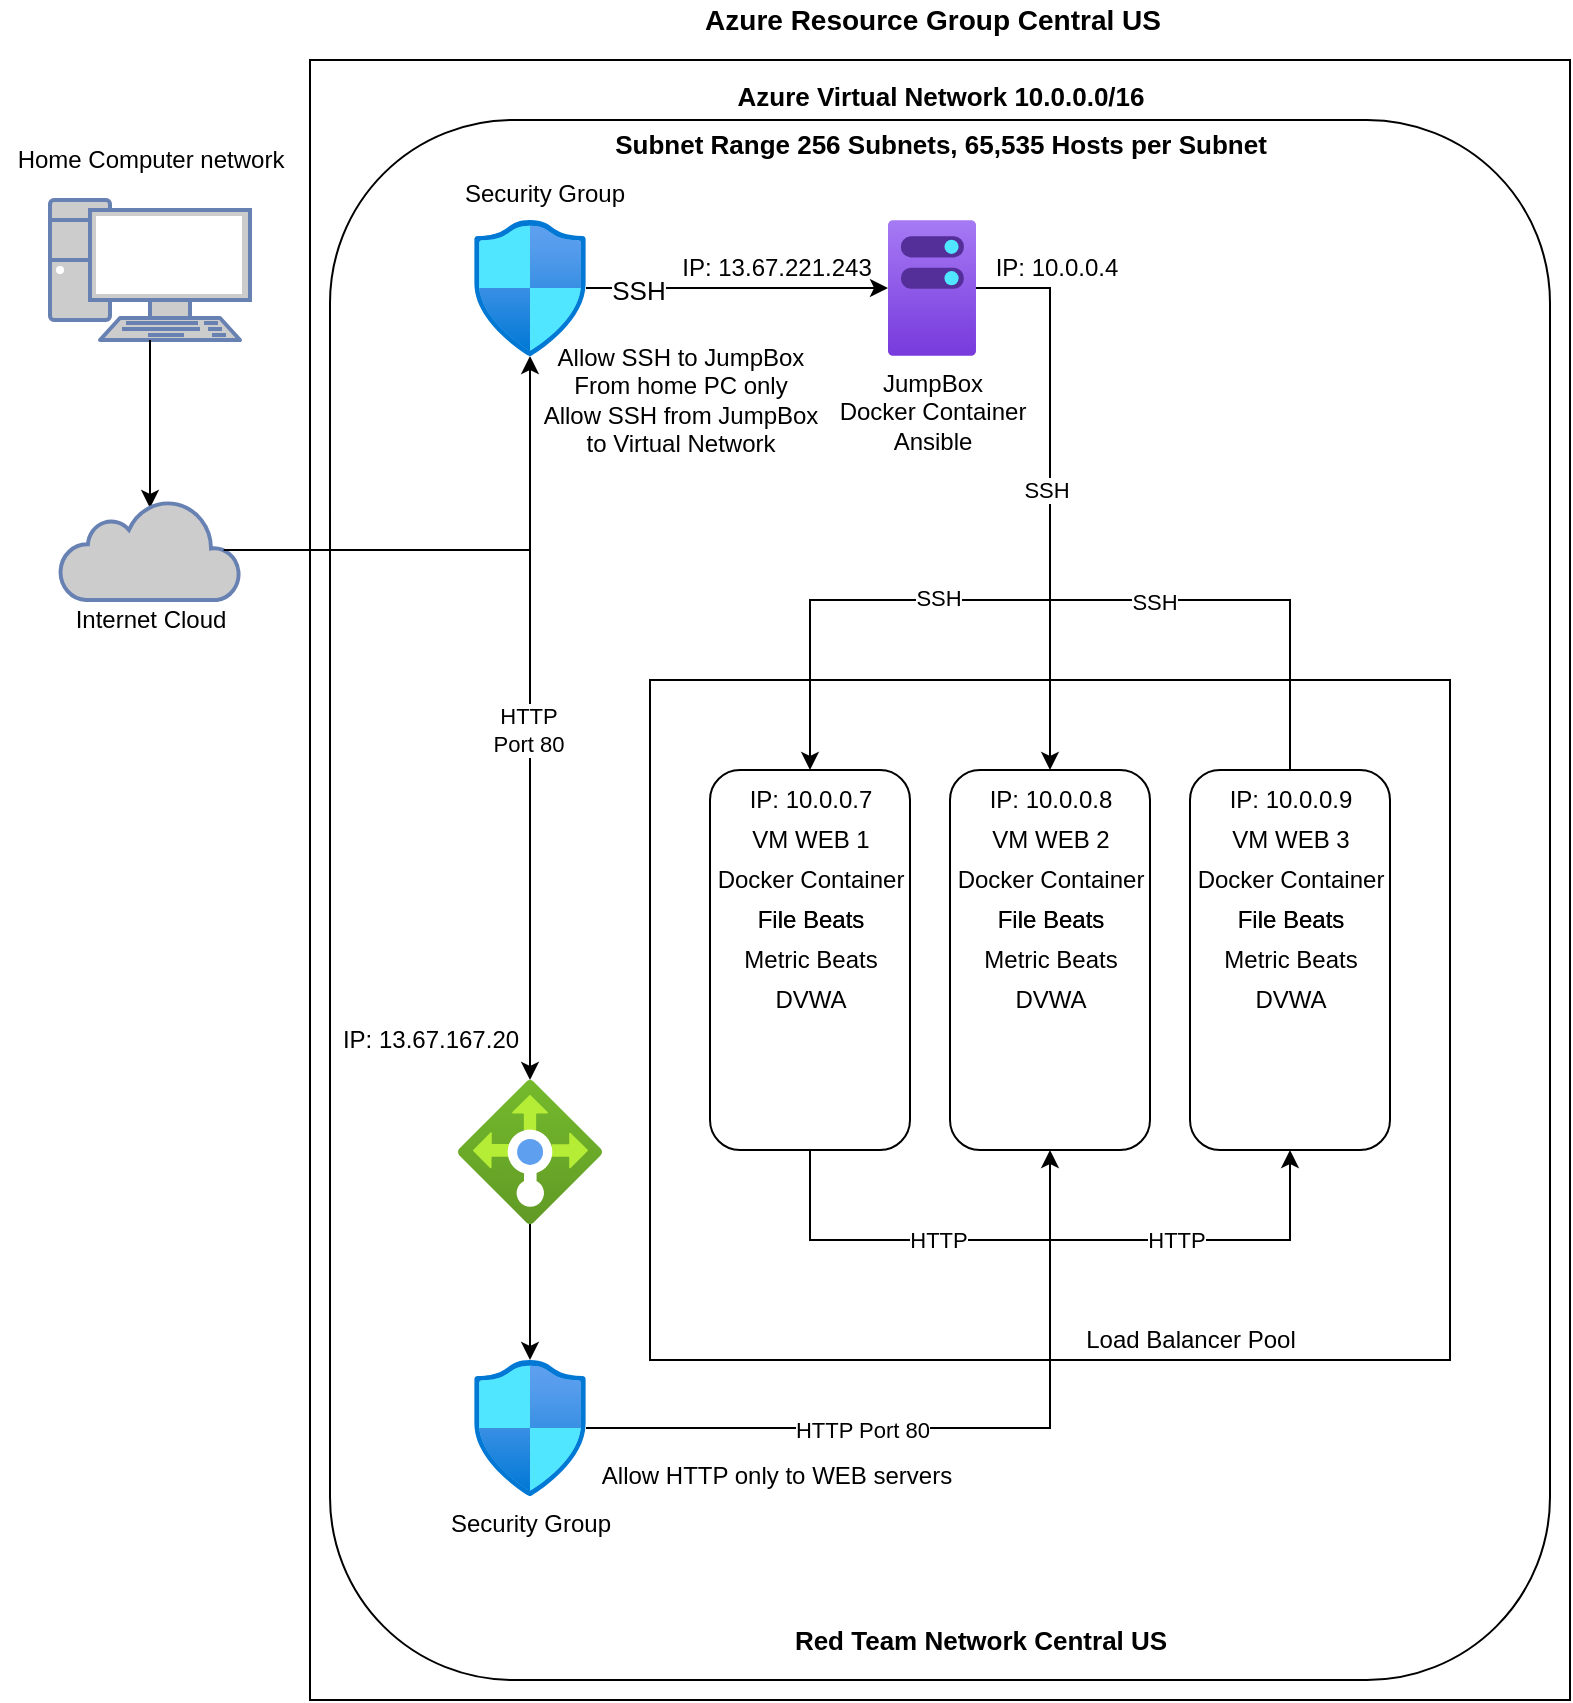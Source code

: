 <mxfile version="15.8.7" type="device"><diagram id="CFU89mJGPHGYzlq5gpsZ" name="Page-1"><mxGraphModel dx="1116" dy="716" grid="1" gridSize="10" guides="1" tooltips="1" connect="1" arrows="1" fold="1" page="1" pageScale="1" pageWidth="850" pageHeight="1100" math="0" shadow="0"><root><mxCell id="0"/><mxCell id="1" parent="0"/><mxCell id="_caLxTCePJNniXaDmYA6-3" value="" style="rounded=0;whiteSpace=wrap;html=1;" vertex="1" parent="1"><mxGeometry x="170" y="100" width="630" height="820" as="geometry"/></mxCell><mxCell id="_caLxTCePJNniXaDmYA6-4" value="&lt;b&gt;&lt;font style=&quot;font-size: 14px&quot;&gt;Azure Resource Group Central US&lt;/font&gt;&lt;/b&gt;" style="text;html=1;resizable=0;autosize=1;align=center;verticalAlign=middle;points=[];fillColor=none;strokeColor=none;rounded=0;" vertex="1" parent="1"><mxGeometry x="361" y="70" width="240" height="20" as="geometry"/></mxCell><mxCell id="_caLxTCePJNniXaDmYA6-5" value="" style="fontColor=#0066CC;verticalAlign=top;verticalLabelPosition=bottom;labelPosition=center;align=center;html=1;outlineConnect=0;fillColor=#CCCCCC;strokeColor=#6881B3;gradientColor=none;gradientDirection=north;strokeWidth=2;shape=mxgraph.networks.pc;" vertex="1" parent="1"><mxGeometry x="40" y="170" width="100" height="70" as="geometry"/></mxCell><mxCell id="_caLxTCePJNniXaDmYA6-6" value="Home Computer network" style="text;html=1;resizable=0;autosize=1;align=center;verticalAlign=middle;points=[];fillColor=none;strokeColor=none;rounded=0;" vertex="1" parent="1"><mxGeometry x="15" y="140" width="150" height="20" as="geometry"/></mxCell><mxCell id="_caLxTCePJNniXaDmYA6-25" style="edgeStyle=orthogonalEdgeStyle;rounded=0;orthogonalLoop=1;jettySize=auto;html=1;exitX=0.5;exitY=1;exitDx=0;exitDy=0;exitPerimeter=0;entryX=0.5;entryY=0.08;entryDx=0;entryDy=0;entryPerimeter=0;" edge="1" parent="1" source="_caLxTCePJNniXaDmYA6-5" target="_caLxTCePJNniXaDmYA6-8"><mxGeometry relative="1" as="geometry"/></mxCell><mxCell id="_caLxTCePJNniXaDmYA6-8" value="" style="html=1;outlineConnect=0;fillColor=#CCCCCC;strokeColor=#6881B3;gradientColor=none;gradientDirection=north;strokeWidth=2;shape=mxgraph.networks.cloud;fontColor=#ffffff;" vertex="1" parent="1"><mxGeometry x="45" y="320" width="90" height="50" as="geometry"/></mxCell><mxCell id="_caLxTCePJNniXaDmYA6-9" value="Internet Cloud" style="text;html=1;resizable=0;autosize=1;align=center;verticalAlign=middle;points=[];fillColor=none;strokeColor=none;rounded=0;" vertex="1" parent="1"><mxGeometry x="45" y="370" width="90" height="20" as="geometry"/></mxCell><mxCell id="_caLxTCePJNniXaDmYA6-12" value="&lt;b&gt;&lt;font style=&quot;font-size: 13px&quot;&gt;Azure Virtual Network 10.0.0.0/16&lt;/font&gt;&lt;/b&gt;" style="text;html=1;resizable=0;autosize=1;align=center;verticalAlign=middle;points=[];fillColor=none;strokeColor=none;rounded=0;" vertex="1" parent="1"><mxGeometry x="375" y="108" width="220" height="20" as="geometry"/></mxCell><mxCell id="_caLxTCePJNniXaDmYA6-13" value="" style="rounded=1;whiteSpace=wrap;html=1;" vertex="1" parent="1"><mxGeometry x="180" y="130" width="610" height="780" as="geometry"/></mxCell><mxCell id="_caLxTCePJNniXaDmYA6-29" style="edgeStyle=elbowEdgeStyle;rounded=0;orthogonalLoop=1;jettySize=auto;html=1;" edge="1" parent="1" source="_caLxTCePJNniXaDmYA6-10" target="_caLxTCePJNniXaDmYA6-24"><mxGeometry relative="1" as="geometry"/></mxCell><mxCell id="_caLxTCePJNniXaDmYA6-82" value="SSH" style="edgeLabel;html=1;align=center;verticalAlign=middle;resizable=0;points=[];fontSize=13;" vertex="1" connectable="0" parent="_caLxTCePJNniXaDmYA6-29"><mxGeometry x="-0.656" y="-1" relative="1" as="geometry"><mxPoint as="offset"/></mxGeometry></mxCell><mxCell id="_caLxTCePJNniXaDmYA6-10" value="" style="aspect=fixed;html=1;points=[];align=center;image;fontSize=12;image=img/lib/azure2/networking/Network_Security_Groups.svg;" vertex="1" parent="1"><mxGeometry x="252" y="180" width="56.0" height="68" as="geometry"/></mxCell><mxCell id="_caLxTCePJNniXaDmYA6-14" value="" style="rounded=0;whiteSpace=wrap;html=1;" vertex="1" parent="1"><mxGeometry x="340" y="410" width="400" height="340" as="geometry"/></mxCell><mxCell id="_caLxTCePJNniXaDmYA6-63" style="edgeStyle=elbowEdgeStyle;rounded=0;orthogonalLoop=1;jettySize=auto;elbow=vertical;html=1;entryX=0.5;entryY=1;entryDx=0;entryDy=0;" edge="1" parent="1" source="_caLxTCePJNniXaDmYA6-15" target="_caLxTCePJNniXaDmYA6-17"><mxGeometry relative="1" as="geometry"><Array as="points"><mxPoint x="600" y="690"/></Array></mxGeometry></mxCell><mxCell id="_caLxTCePJNniXaDmYA6-64" value="HTTP" style="edgeLabel;html=1;align=center;verticalAlign=middle;resizable=0;points=[];" vertex="1" connectable="0" parent="_caLxTCePJNniXaDmYA6-63"><mxGeometry x="-0.339" relative="1" as="geometry"><mxPoint as="offset"/></mxGeometry></mxCell><mxCell id="_caLxTCePJNniXaDmYA6-65" value="HTTP" style="edgeLabel;html=1;align=center;verticalAlign=middle;resizable=0;points=[];" vertex="1" connectable="0" parent="_caLxTCePJNniXaDmYA6-63"><mxGeometry x="0.382" relative="1" as="geometry"><mxPoint as="offset"/></mxGeometry></mxCell><mxCell id="_caLxTCePJNniXaDmYA6-15" value="" style="rounded=1;whiteSpace=wrap;html=1;" vertex="1" parent="1"><mxGeometry x="370" y="455" width="100" height="190" as="geometry"/></mxCell><mxCell id="_caLxTCePJNniXaDmYA6-16" value="" style="rounded=1;whiteSpace=wrap;html=1;" vertex="1" parent="1"><mxGeometry x="490" y="455" width="100" height="190" as="geometry"/></mxCell><mxCell id="_caLxTCePJNniXaDmYA6-17" value="" style="rounded=1;whiteSpace=wrap;html=1;" vertex="1" parent="1"><mxGeometry x="610" y="455" width="100" height="190" as="geometry"/></mxCell><mxCell id="_caLxTCePJNniXaDmYA6-18" value="VM WEB 1" style="text;html=1;resizable=0;autosize=1;align=center;verticalAlign=middle;points=[];fillColor=none;strokeColor=none;rounded=0;" vertex="1" parent="1"><mxGeometry x="385" y="480" width="70" height="20" as="geometry"/></mxCell><mxCell id="_caLxTCePJNniXaDmYA6-19" value="VM WEB 2" style="text;html=1;resizable=0;autosize=1;align=center;verticalAlign=middle;points=[];fillColor=none;strokeColor=none;rounded=0;" vertex="1" parent="1"><mxGeometry x="505" y="480" width="70" height="20" as="geometry"/></mxCell><mxCell id="_caLxTCePJNniXaDmYA6-20" value="VM WEB 3" style="text;html=1;resizable=0;autosize=1;align=center;verticalAlign=middle;points=[];fillColor=none;strokeColor=none;rounded=0;" vertex="1" parent="1"><mxGeometry x="625" y="480" width="70" height="20" as="geometry"/></mxCell><mxCell id="_caLxTCePJNniXaDmYA6-21" value="Load Balancer Pool" style="text;html=1;resizable=0;autosize=1;align=center;verticalAlign=middle;points=[];fillColor=none;strokeColor=none;rounded=0;" vertex="1" parent="1"><mxGeometry x="550" y="730" width="120" height="20" as="geometry"/></mxCell><mxCell id="_caLxTCePJNniXaDmYA6-53" style="edgeStyle=elbowEdgeStyle;rounded=0;orthogonalLoop=1;jettySize=auto;html=1;entryX=0.5;entryY=1;entryDx=0;entryDy=0;" edge="1" parent="1" source="_caLxTCePJNniXaDmYA6-23" target="_caLxTCePJNniXaDmYA6-16"><mxGeometry relative="1" as="geometry"><Array as="points"><mxPoint x="540" y="784"/></Array></mxGeometry></mxCell><mxCell id="_caLxTCePJNniXaDmYA6-57" value="HTTP Port 80" style="edgeLabel;html=1;align=center;verticalAlign=middle;resizable=0;points=[];" vertex="1" connectable="0" parent="_caLxTCePJNniXaDmYA6-53"><mxGeometry x="-0.256" y="-1" relative="1" as="geometry"><mxPoint as="offset"/></mxGeometry></mxCell><mxCell id="_caLxTCePJNniXaDmYA6-22" value="" style="aspect=fixed;html=1;points=[];align=center;image;fontSize=12;image=img/lib/azure2/networking/Load_Balancers.svg;" vertex="1" parent="1"><mxGeometry x="244" y="610" width="72" height="72" as="geometry"/></mxCell><mxCell id="_caLxTCePJNniXaDmYA6-23" value="Security Group" style="aspect=fixed;html=1;points=[];align=center;image;fontSize=12;image=img/lib/azure2/networking/Network_Security_Groups.svg;" vertex="1" parent="1"><mxGeometry x="252" y="750" width="56.0" height="68" as="geometry"/></mxCell><mxCell id="_caLxTCePJNniXaDmYA6-38" value="" style="edgeStyle=elbowEdgeStyle;rounded=0;orthogonalLoop=1;jettySize=auto;html=1;entryX=0.5;entryY=0;entryDx=0;entryDy=0;" edge="1" parent="1" source="_caLxTCePJNniXaDmYA6-24" target="_caLxTCePJNniXaDmYA6-16"><mxGeometry relative="1" as="geometry"><mxPoint x="574" y="214" as="targetPoint"/><Array as="points"><mxPoint x="540" y="340"/></Array></mxGeometry></mxCell><mxCell id="_caLxTCePJNniXaDmYA6-55" value="SSH" style="edgeLabel;html=1;align=center;verticalAlign=middle;resizable=0;points=[];" vertex="1" connectable="0" parent="_caLxTCePJNniXaDmYA6-38"><mxGeometry x="-0.011" y="-2" relative="1" as="geometry"><mxPoint as="offset"/></mxGeometry></mxCell><mxCell id="_caLxTCePJNniXaDmYA6-24" value="JumpBox&lt;br&gt;Docker Container&lt;br&gt;Ansible" style="aspect=fixed;html=1;points=[];align=center;image;fontSize=12;image=img/lib/azure2/management_governance/MachinesAzureArc.svg;" vertex="1" parent="1"><mxGeometry x="459" y="180" width="44" height="68" as="geometry"/></mxCell><mxCell id="_caLxTCePJNniXaDmYA6-26" style="edgeStyle=orthogonalEdgeStyle;rounded=0;orthogonalLoop=1;jettySize=auto;html=1;exitX=0.91;exitY=0.5;exitDx=0;exitDy=0;exitPerimeter=0;" edge="1" parent="1" source="_caLxTCePJNniXaDmYA6-8" target="_caLxTCePJNniXaDmYA6-10"><mxGeometry relative="1" as="geometry"><mxPoint x="140" y="260" as="sourcePoint"/></mxGeometry></mxCell><mxCell id="_caLxTCePJNniXaDmYA6-39" value="Docker Container" style="text;html=1;resizable=0;autosize=1;align=center;verticalAlign=middle;points=[];fillColor=none;strokeColor=none;rounded=0;" vertex="1" parent="1"><mxGeometry x="365" y="500" width="110" height="20" as="geometry"/></mxCell><mxCell id="_caLxTCePJNniXaDmYA6-40" value="File Beats" style="text;html=1;resizable=0;autosize=1;align=center;verticalAlign=middle;points=[];fillColor=none;strokeColor=none;rounded=0;" vertex="1" parent="1"><mxGeometry x="385" y="520" width="70" height="20" as="geometry"/></mxCell><mxCell id="_caLxTCePJNniXaDmYA6-41" value="Docker Container" style="text;html=1;resizable=0;autosize=1;align=center;verticalAlign=middle;points=[];fillColor=none;strokeColor=none;rounded=0;" vertex="1" parent="1"><mxGeometry x="605" y="500" width="110" height="20" as="geometry"/></mxCell><mxCell id="_caLxTCePJNniXaDmYA6-42" value="Docker Container" style="text;html=1;resizable=0;autosize=1;align=center;verticalAlign=middle;points=[];fillColor=none;strokeColor=none;rounded=0;" vertex="1" parent="1"><mxGeometry x="485" y="500" width="110" height="20" as="geometry"/></mxCell><mxCell id="_caLxTCePJNniXaDmYA6-45" value="Metric Beats" style="text;html=1;resizable=0;autosize=1;align=center;verticalAlign=middle;points=[];fillColor=none;strokeColor=none;rounded=0;" vertex="1" parent="1"><mxGeometry x="380" y="540" width="80" height="20" as="geometry"/></mxCell><mxCell id="_caLxTCePJNniXaDmYA6-46" value="File Beats" style="text;html=1;resizable=0;autosize=1;align=center;verticalAlign=middle;points=[];fillColor=none;strokeColor=none;rounded=0;" vertex="1" parent="1"><mxGeometry x="625" y="520" width="70" height="20" as="geometry"/></mxCell><mxCell id="_caLxTCePJNniXaDmYA6-47" value="File Beats" style="text;html=1;resizable=0;autosize=1;align=center;verticalAlign=middle;points=[];fillColor=none;strokeColor=none;rounded=0;" vertex="1" parent="1"><mxGeometry x="505" y="520" width="70" height="20" as="geometry"/></mxCell><mxCell id="_caLxTCePJNniXaDmYA6-49" value="Metric Beats" style="text;html=1;resizable=0;autosize=1;align=center;verticalAlign=middle;points=[];fillColor=none;strokeColor=none;rounded=0;" vertex="1" parent="1"><mxGeometry x="500" y="540" width="80" height="20" as="geometry"/></mxCell><mxCell id="_caLxTCePJNniXaDmYA6-50" value="DVWA" style="text;html=1;resizable=0;autosize=1;align=center;verticalAlign=middle;points=[];fillColor=none;strokeColor=none;rounded=0;" vertex="1" parent="1"><mxGeometry x="635" y="560" width="50" height="20" as="geometry"/></mxCell><mxCell id="_caLxTCePJNniXaDmYA6-51" style="edgeStyle=elbowEdgeStyle;rounded=0;orthogonalLoop=1;jettySize=auto;html=1;exitX=0.91;exitY=0.5;exitDx=0;exitDy=0;exitPerimeter=0;" edge="1" parent="1" source="_caLxTCePJNniXaDmYA6-8"><mxGeometry relative="1" as="geometry"><mxPoint x="280" y="610" as="targetPoint"/><Array as="points"><mxPoint x="280" y="510"/></Array></mxGeometry></mxCell><mxCell id="_caLxTCePJNniXaDmYA6-56" value="HTTP&lt;br&gt;Port 80" style="edgeLabel;html=1;align=center;verticalAlign=middle;resizable=0;points=[];" vertex="1" connectable="0" parent="_caLxTCePJNniXaDmYA6-51"><mxGeometry x="0.163" y="-1" relative="1" as="geometry"><mxPoint as="offset"/></mxGeometry></mxCell><mxCell id="_caLxTCePJNniXaDmYA6-52" style="edgeStyle=elbowEdgeStyle;rounded=0;orthogonalLoop=1;jettySize=auto;html=1;" edge="1" parent="1" source="_caLxTCePJNniXaDmYA6-22" target="_caLxTCePJNniXaDmYA6-23"><mxGeometry relative="1" as="geometry"/></mxCell><mxCell id="_caLxTCePJNniXaDmYA6-54" style="edgeStyle=elbowEdgeStyle;rounded=0;orthogonalLoop=1;jettySize=auto;elbow=vertical;html=1;exitX=0.5;exitY=0;exitDx=0;exitDy=0;entryX=0.5;entryY=0;entryDx=0;entryDy=0;" edge="1" parent="1" source="_caLxTCePJNniXaDmYA6-17" target="_caLxTCePJNniXaDmYA6-15"><mxGeometry relative="1" as="geometry"><Array as="points"><mxPoint x="510" y="370"/></Array></mxGeometry></mxCell><mxCell id="_caLxTCePJNniXaDmYA6-61" value="SSH" style="edgeLabel;html=1;align=center;verticalAlign=middle;resizable=0;points=[];" vertex="1" connectable="0" parent="_caLxTCePJNniXaDmYA6-54"><mxGeometry x="-0.254" y="1" relative="1" as="geometry"><mxPoint as="offset"/></mxGeometry></mxCell><mxCell id="_caLxTCePJNniXaDmYA6-62" value="SSH" style="edgeLabel;html=1;align=center;verticalAlign=middle;resizable=0;points=[];" vertex="1" connectable="0" parent="_caLxTCePJNniXaDmYA6-54"><mxGeometry x="0.273" y="-1" relative="1" as="geometry"><mxPoint as="offset"/></mxGeometry></mxCell><mxCell id="_caLxTCePJNniXaDmYA6-58" value="IP: 10.0.0.4" style="text;html=1;resizable=0;autosize=1;align=center;verticalAlign=middle;points=[];fillColor=none;strokeColor=none;rounded=0;" vertex="1" parent="1"><mxGeometry x="503" y="194" width="80" height="20" as="geometry"/></mxCell><mxCell id="_caLxTCePJNniXaDmYA6-59" value="IP: 13.67.221.243" style="text;html=1;resizable=0;autosize=1;align=center;verticalAlign=middle;points=[];fillColor=none;strokeColor=none;rounded=0;" vertex="1" parent="1"><mxGeometry x="348" y="194" width="110" height="20" as="geometry"/></mxCell><mxCell id="_caLxTCePJNniXaDmYA6-60" value="Security Group" style="text;html=1;resizable=0;autosize=1;align=center;verticalAlign=middle;points=[];fillColor=none;strokeColor=none;rounded=0;" vertex="1" parent="1"><mxGeometry x="237" y="157" width="100" height="20" as="geometry"/></mxCell><mxCell id="_caLxTCePJNniXaDmYA6-66" value="File Beats" style="text;html=1;resizable=0;autosize=1;align=center;verticalAlign=middle;points=[];fillColor=none;strokeColor=none;rounded=0;" vertex="1" parent="1"><mxGeometry x="385" y="520" width="70" height="20" as="geometry"/></mxCell><mxCell id="_caLxTCePJNniXaDmYA6-67" value="DVWA" style="text;html=1;resizable=0;autosize=1;align=center;verticalAlign=middle;points=[];fillColor=none;strokeColor=none;rounded=0;" vertex="1" parent="1"><mxGeometry x="395" y="560" width="50" height="20" as="geometry"/></mxCell><mxCell id="_caLxTCePJNniXaDmYA6-68" value="DVWA" style="text;html=1;resizable=0;autosize=1;align=center;verticalAlign=middle;points=[];fillColor=none;strokeColor=none;rounded=0;" vertex="1" parent="1"><mxGeometry x="515" y="560" width="50" height="20" as="geometry"/></mxCell><mxCell id="_caLxTCePJNniXaDmYA6-69" value="File Beats" style="text;html=1;resizable=0;autosize=1;align=center;verticalAlign=middle;points=[];fillColor=none;strokeColor=none;rounded=0;" vertex="1" parent="1"><mxGeometry x="505" y="520" width="70" height="20" as="geometry"/></mxCell><mxCell id="_caLxTCePJNniXaDmYA6-70" value="File Beats" style="text;html=1;resizable=0;autosize=1;align=center;verticalAlign=middle;points=[];fillColor=none;strokeColor=none;rounded=0;" vertex="1" parent="1"><mxGeometry x="625" y="520" width="70" height="20" as="geometry"/></mxCell><mxCell id="_caLxTCePJNniXaDmYA6-71" value="Metric Beats" style="text;html=1;resizable=0;autosize=1;align=center;verticalAlign=middle;points=[];fillColor=none;strokeColor=none;rounded=0;" vertex="1" parent="1"><mxGeometry x="620" y="540" width="80" height="20" as="geometry"/></mxCell><mxCell id="_caLxTCePJNniXaDmYA6-72" value="IP: 13.67.167.20" style="text;html=1;resizable=0;autosize=1;align=center;verticalAlign=middle;points=[];fillColor=none;strokeColor=none;rounded=0;rotation=0;" vertex="1" parent="1"><mxGeometry x="180" y="580" width="100" height="20" as="geometry"/></mxCell><mxCell id="_caLxTCePJNniXaDmYA6-73" value="IP: 10.0.0.7" style="text;html=1;resizable=0;autosize=1;align=center;verticalAlign=middle;points=[];fillColor=none;strokeColor=none;rounded=0;" vertex="1" parent="1"><mxGeometry x="380" y="460" width="80" height="20" as="geometry"/></mxCell><mxCell id="_caLxTCePJNniXaDmYA6-74" value="IP: 10.0.0.8" style="text;html=1;resizable=0;autosize=1;align=center;verticalAlign=middle;points=[];fillColor=none;strokeColor=none;rounded=0;" vertex="1" parent="1"><mxGeometry x="500" y="460" width="80" height="20" as="geometry"/></mxCell><mxCell id="_caLxTCePJNniXaDmYA6-75" value="IP: 10.0.0.9" style="text;html=1;resizable=0;autosize=1;align=center;verticalAlign=middle;points=[];fillColor=none;strokeColor=none;rounded=0;" vertex="1" parent="1"><mxGeometry x="620" y="460" width="80" height="20" as="geometry"/></mxCell><mxCell id="_caLxTCePJNniXaDmYA6-76" value="Allow HTTP only to WEB servers" style="text;html=1;resizable=0;autosize=1;align=center;verticalAlign=middle;points=[];fillColor=none;strokeColor=none;rounded=0;" vertex="1" parent="1"><mxGeometry x="308" y="798" width="190" height="20" as="geometry"/></mxCell><mxCell id="_caLxTCePJNniXaDmYA6-77" value="Allow SSH to JumpBox&lt;br&gt;From home PC only&lt;br&gt;Allow SSH from JumpBox&lt;br&gt;to Virtual Network" style="text;html=1;resizable=0;autosize=1;align=center;verticalAlign=middle;points=[];fillColor=none;strokeColor=none;rounded=0;" vertex="1" parent="1"><mxGeometry x="280" y="240" width="150" height="60" as="geometry"/></mxCell><mxCell id="_caLxTCePJNniXaDmYA6-78" value="&lt;b&gt;&lt;font style=&quot;font-size: 13px&quot;&gt;Red Team Network Central US&lt;/font&gt;&lt;/b&gt;" style="text;html=1;resizable=0;autosize=1;align=center;verticalAlign=middle;points=[];fillColor=none;strokeColor=none;rounded=0;" vertex="1" parent="1"><mxGeometry x="405" y="880" width="200" height="20" as="geometry"/></mxCell><mxCell id="_caLxTCePJNniXaDmYA6-81" value="&lt;b&gt;&lt;font style=&quot;font-size: 13px&quot;&gt;Subnet Range 256 Subnets, 65,535 Hosts per Subnet&lt;/font&gt;&lt;/b&gt;" style="text;html=1;resizable=0;autosize=1;align=center;verticalAlign=middle;points=[];fillColor=none;strokeColor=none;rounded=0;" vertex="1" parent="1"><mxGeometry x="315" y="132" width="340" height="20" as="geometry"/></mxCell></root></mxGraphModel></diagram></mxfile>